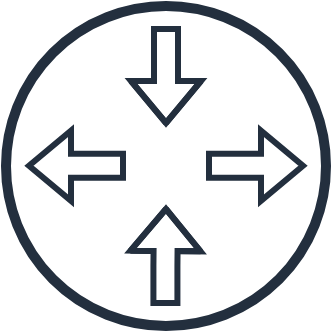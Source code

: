 <mxfile version="17.5.0" type="device"><diagram id="AdruCKWOGSF2h_CgFv0-" name="Page-1"><mxGraphModel dx="1422" dy="780" grid="1" gridSize="10" guides="1" tooltips="1" connect="1" arrows="1" fold="1" page="1" pageScale="1" pageWidth="850" pageHeight="1100" math="0" shadow="0"><root><mxCell id="0"/><mxCell id="1" parent="0"/><mxCell id="g3Vx_wIjegmAag94HHyq-1" value="" style="ellipse;whiteSpace=wrap;html=1;aspect=fixed;fontSize=40;fontColor=#232F3E;strokeColor=#232F3E;strokeWidth=5;" vertex="1" parent="1"><mxGeometry x="120" y="80" width="160" height="160" as="geometry"/></mxCell><mxCell id="g3Vx_wIjegmAag94HHyq-2" value="" style="shape=flexArrow;endArrow=classic;html=1;rounded=0;fontSize=40;fontColor=#232F3E;entryX=0.5;entryY=0.375;entryDx=0;entryDy=0;entryPerimeter=0;strokeColor=#232F3E;strokeWidth=3;" edge="1" parent="1" target="g3Vx_wIjegmAag94HHyq-1"><mxGeometry width="50" height="50" relative="1" as="geometry"><mxPoint x="200" y="90" as="sourcePoint"/><mxPoint x="200" y="29.667" as="targetPoint"/><Array as="points"><mxPoint x="200" y="110"/></Array></mxGeometry></mxCell><mxCell id="g3Vx_wIjegmAag94HHyq-3" value="" style="shape=flexArrow;endArrow=classic;html=1;rounded=0;fontSize=40;fontColor=#232F3E;strokeColor=#232F3E;strokeWidth=3;" edge="1" parent="1"><mxGeometry width="50" height="50" relative="1" as="geometry"><mxPoint x="199.71" y="230" as="sourcePoint"/><mxPoint x="200" y="180" as="targetPoint"/><Array as="points"><mxPoint x="199.71" y="210"/></Array></mxGeometry></mxCell><mxCell id="g3Vx_wIjegmAag94HHyq-4" value="" style="shape=flexArrow;endArrow=classic;html=1;rounded=0;fontSize=40;fontColor=#232F3E;strokeColor=#232F3E;strokeWidth=3;" edge="1" parent="1"><mxGeometry width="50" height="50" relative="1" as="geometry"><mxPoint x="220" y="159.86" as="sourcePoint"/><mxPoint x="270" y="159.86" as="targetPoint"/></mxGeometry></mxCell><mxCell id="g3Vx_wIjegmAag94HHyq-5" value="" style="shape=flexArrow;endArrow=classic;html=1;rounded=0;fontSize=40;fontColor=#232F3E;strokeColor=#232F3E;strokeWidth=3;" edge="1" parent="1"><mxGeometry width="50" height="50" relative="1" as="geometry"><mxPoint x="180" y="159.86" as="sourcePoint"/><mxPoint x="130" y="159.86" as="targetPoint"/></mxGeometry></mxCell></root></mxGraphModel></diagram></mxfile>